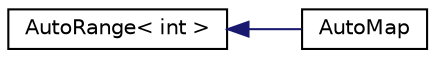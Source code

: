 digraph "Graphical Class Hierarchy"
{
  edge [fontname="Helvetica",fontsize="10",labelfontname="Helvetica",labelfontsize="10"];
  node [fontname="Helvetica",fontsize="10",shape=record];
  rankdir="LR";
  Node1 [label="AutoRange\< int \>",height=0.2,width=0.4,color="black", fillcolor="white", style="filled",URL="$class_auto_range.html"];
  Node1 -> Node2 [dir="back",color="midnightblue",fontsize="10",style="solid",fontname="Helvetica"];
  Node2 [label="AutoMap",height=0.2,width=0.4,color="black", fillcolor="white", style="filled",URL="$class_auto_map.html",tooltip="Automatically map an input value to an output range without knowing the precise range of inputs befor..."];
}
